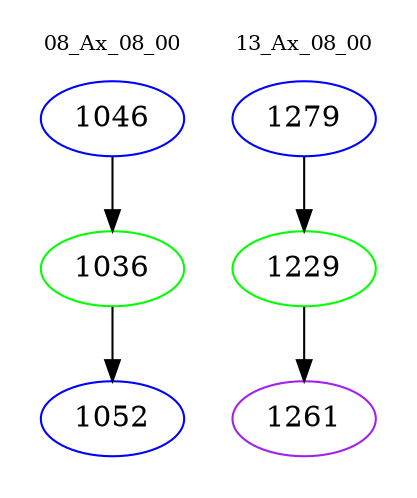 digraph{
subgraph cluster_0 {
color = white
label = "08_Ax_08_00";
fontsize=10;
T0_1046 [label="1046", color="blue"]
T0_1046 -> T0_1036 [color="black"]
T0_1036 [label="1036", color="green"]
T0_1036 -> T0_1052 [color="black"]
T0_1052 [label="1052", color="blue"]
}
subgraph cluster_1 {
color = white
label = "13_Ax_08_00";
fontsize=10;
T1_1279 [label="1279", color="blue"]
T1_1279 -> T1_1229 [color="black"]
T1_1229 [label="1229", color="green"]
T1_1229 -> T1_1261 [color="black"]
T1_1261 [label="1261", color="purple"]
}
}

